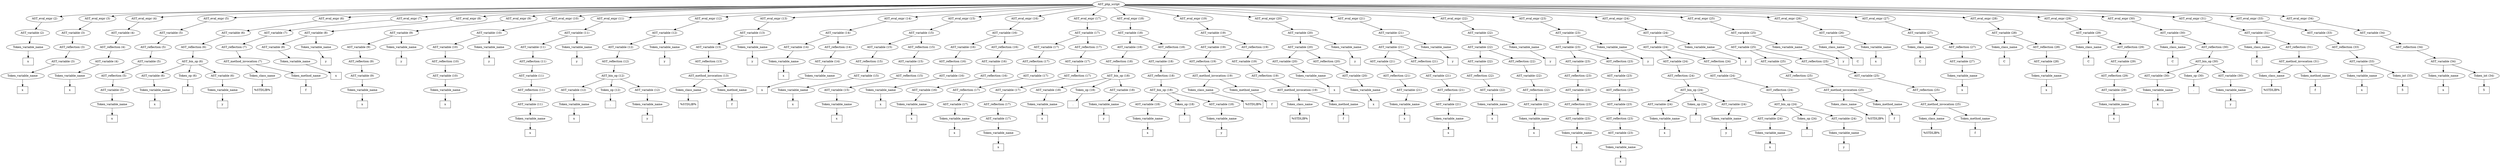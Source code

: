 /*
 * AST in dot format generated by phc -- the PHP compiler
 */

digraph AST {
node_0 [label="AST_php_script"];
node_1 [label="AST_eval_expr (2)"];
node_2 [label="AST_variable (2)"];
node_3 [label="Token_variable_name"];
node_4 [label="x", shape=box]
node_3 -> node_4;
node_2 -> node_3;
node_1 -> node_2;
node_5 [label="AST_eval_expr (3)"];
node_6 [label="AST_variable (3)"];
node_7 [label="AST_reflection (3)"];
node_8 [label="AST_variable (3)"];
node_9 [label="Token_variable_name"];
node_10 [label="x", shape=box]
node_9 -> node_10;
node_8 -> node_9;
node_7 -> node_8;
node_6 -> node_7;
node_5 -> node_6;
node_11 [label="AST_eval_expr (4)"];
node_12 [label="AST_variable (4)"];
node_13 [label="AST_reflection (4)"];
node_14 [label="AST_variable (4)"];
node_15 [label="Token_variable_name"];
node_16 [label="x", shape=box]
node_15 -> node_16;
node_14 -> node_15;
node_13 -> node_14;
node_12 -> node_13;
node_11 -> node_12;
node_17 [label="AST_eval_expr (5)"];
node_18 [label="AST_variable (5)"];
node_19 [label="AST_reflection (5)"];
node_20 [label="AST_variable (5)"];
node_21 [label="AST_reflection (5)"];
node_22 [label="AST_variable (5)"];
node_23 [label="Token_variable_name"];
node_24 [label="x", shape=box]
node_23 -> node_24;
node_22 -> node_23;
node_21 -> node_22;
node_20 -> node_21;
node_19 -> node_20;
node_18 -> node_19;
node_17 -> node_18;
node_25 [label="AST_eval_expr (6)"];
node_26 [label="AST_variable (6)"];
node_27 [label="AST_reflection (6)"];
node_28 [label="AST_bin_op (6)"];
node_29 [label="AST_variable (6)"];
node_30 [label="Token_variable_name"];
node_31 [label="x", shape=box]
node_30 -> node_31;
node_29 -> node_30;
node_32 [label="Token_op (6)"];
node_33 [label=".", shape=box]
node_32 -> node_33;
node_34 [label="AST_variable (6)"];
node_35 [label="Token_variable_name"];
node_36 [label="y", shape=box]
node_35 -> node_36;
node_34 -> node_35;
node_28 -> node_34;
node_28 -> node_32;
node_28 -> node_29;
node_27 -> node_28;
node_26 -> node_27;
node_25 -> node_26;
node_37 [label="AST_eval_expr (7)"];
node_38 [label="AST_variable (7)"];
node_39 [label="AST_reflection (7)"];
node_40 [label="AST_method_invocation (7)"];
node_41 [label="Token_class_name"];
node_42 [label="%STDLIB%", shape=box]
node_41 -> node_42;
node_43 [label="Token_method_name"];
node_44 [label="f", shape=box]
node_43 -> node_44;
node_40 -> node_43;
node_40 -> node_41;
node_39 -> node_40;
node_38 -> node_39;
node_37 -> node_38;
node_45 [label="AST_eval_expr (8)"];
node_46 [label="AST_variable (8)"];
node_47 [label="AST_variable (8)"];
node_48 [label="Token_variable_name"];
node_49 [label="x", shape=box]
node_48 -> node_49;
node_47 -> node_48;
node_50 [label="Token_variable_name"];
node_51 [label="y", shape=box]
node_50 -> node_51;
node_46 -> node_50;
node_46 -> node_47;
node_45 -> node_46;
node_52 [label="AST_eval_expr (9)"];
node_53 [label="AST_variable (9)"];
node_54 [label="AST_variable (9)"];
node_55 [label="AST_reflection (9)"];
node_56 [label="AST_variable (9)"];
node_57 [label="Token_variable_name"];
node_58 [label="x", shape=box]
node_57 -> node_58;
node_56 -> node_57;
node_55 -> node_56;
node_54 -> node_55;
node_59 [label="Token_variable_name"];
node_60 [label="y", shape=box]
node_59 -> node_60;
node_53 -> node_59;
node_53 -> node_54;
node_52 -> node_53;
node_61 [label="AST_eval_expr (10)"];
node_62 [label="AST_variable (10)"];
node_63 [label="AST_variable (10)"];
node_64 [label="AST_reflection (10)"];
node_65 [label="AST_variable (10)"];
node_66 [label="Token_variable_name"];
node_67 [label="x", shape=box]
node_66 -> node_67;
node_65 -> node_66;
node_64 -> node_65;
node_63 -> node_64;
node_68 [label="Token_variable_name"];
node_69 [label="y", shape=box]
node_68 -> node_69;
node_62 -> node_68;
node_62 -> node_63;
node_61 -> node_62;
node_70 [label="AST_eval_expr (11)"];
node_71 [label="AST_variable (11)"];
node_72 [label="AST_variable (11)"];
node_73 [label="AST_reflection (11)"];
node_74 [label="AST_variable (11)"];
node_75 [label="AST_reflection (11)"];
node_76 [label="AST_variable (11)"];
node_77 [label="Token_variable_name"];
node_78 [label="x", shape=box]
node_77 -> node_78;
node_76 -> node_77;
node_75 -> node_76;
node_74 -> node_75;
node_73 -> node_74;
node_72 -> node_73;
node_79 [label="Token_variable_name"];
node_80 [label="y", shape=box]
node_79 -> node_80;
node_71 -> node_79;
node_71 -> node_72;
node_70 -> node_71;
node_81 [label="AST_eval_expr (12)"];
node_82 [label="AST_variable (12)"];
node_83 [label="AST_variable (12)"];
node_84 [label="AST_reflection (12)"];
node_85 [label="AST_bin_op (12)"];
node_86 [label="AST_variable (12)"];
node_87 [label="Token_variable_name"];
node_88 [label="x", shape=box]
node_87 -> node_88;
node_86 -> node_87;
node_89 [label="Token_op (12)"];
node_90 [label=".", shape=box]
node_89 -> node_90;
node_91 [label="AST_variable (12)"];
node_92 [label="Token_variable_name"];
node_93 [label="y", shape=box]
node_92 -> node_93;
node_91 -> node_92;
node_85 -> node_91;
node_85 -> node_89;
node_85 -> node_86;
node_84 -> node_85;
node_83 -> node_84;
node_94 [label="Token_variable_name"];
node_95 [label="y", shape=box]
node_94 -> node_95;
node_82 -> node_94;
node_82 -> node_83;
node_81 -> node_82;
node_96 [label="AST_eval_expr (13)"];
node_97 [label="AST_variable (13)"];
node_98 [label="AST_variable (13)"];
node_99 [label="AST_reflection (13)"];
node_100 [label="AST_method_invocation (13)"];
node_101 [label="Token_class_name"];
node_102 [label="%STDLIB%", shape=box]
node_101 -> node_102;
node_103 [label="Token_method_name"];
node_104 [label="f", shape=box]
node_103 -> node_104;
node_100 -> node_103;
node_100 -> node_101;
node_99 -> node_100;
node_98 -> node_99;
node_105 [label="Token_variable_name"];
node_106 [label="y", shape=box]
node_105 -> node_106;
node_97 -> node_105;
node_97 -> node_98;
node_96 -> node_97;
node_107 [label="AST_eval_expr (14)"];
node_108 [label="AST_variable (14)"];
node_109 [label="AST_variable (14)"];
node_110 [label="Token_variable_name"];
node_111 [label="x", shape=box]
node_110 -> node_111;
node_109 -> node_110;
node_112 [label="AST_reflection (14)"];
node_113 [label="AST_variable (14)"];
node_114 [label="Token_variable_name"];
node_115 [label="x", shape=box]
node_114 -> node_115;
node_113 -> node_114;
node_112 -> node_113;
node_108 -> node_112;
node_108 -> node_109;
node_107 -> node_108;
node_116 [label="AST_eval_expr (15)"];
node_117 [label="AST_variable (15)"];
node_118 [label="AST_variable (15)"];
node_119 [label="AST_reflection (15)"];
node_120 [label="AST_variable (15)"];
node_121 [label="Token_variable_name"];
node_122 [label="x", shape=box]
node_121 -> node_122;
node_120 -> node_121;
node_119 -> node_120;
node_118 -> node_119;
node_123 [label="AST_reflection (15)"];
node_124 [label="AST_variable (15)"];
node_125 [label="AST_reflection (15)"];
node_126 [label="AST_variable (15)"];
node_127 [label="Token_variable_name"];
node_128 [label="x", shape=box]
node_127 -> node_128;
node_126 -> node_127;
node_125 -> node_126;
node_124 -> node_125;
node_123 -> node_124;
node_117 -> node_123;
node_117 -> node_118;
node_116 -> node_117;
node_129 [label="AST_eval_expr (16)"];
node_130 [label="AST_variable (16)"];
node_131 [label="AST_variable (16)"];
node_132 [label="AST_reflection (16)"];
node_133 [label="AST_variable (16)"];
node_134 [label="Token_variable_name"];
node_135 [label="x", shape=box]
node_134 -> node_135;
node_133 -> node_134;
node_132 -> node_133;
node_131 -> node_132;
node_136 [label="AST_reflection (16)"];
node_137 [label="AST_variable (16)"];
node_138 [label="AST_reflection (16)"];
node_139 [label="AST_variable (16)"];
node_140 [label="Token_variable_name"];
node_141 [label="x", shape=box]
node_140 -> node_141;
node_139 -> node_140;
node_138 -> node_139;
node_137 -> node_138;
node_136 -> node_137;
node_130 -> node_136;
node_130 -> node_131;
node_129 -> node_130;
node_142 [label="AST_eval_expr (17)"];
node_143 [label="AST_variable (17)"];
node_144 [label="AST_variable (17)"];
node_145 [label="AST_reflection (17)"];
node_146 [label="AST_variable (17)"];
node_147 [label="AST_reflection (17)"];
node_148 [label="AST_variable (17)"];
node_149 [label="Token_variable_name"];
node_150 [label="x", shape=box]
node_149 -> node_150;
node_148 -> node_149;
node_147 -> node_148;
node_146 -> node_147;
node_145 -> node_146;
node_144 -> node_145;
node_151 [label="AST_reflection (17)"];
node_152 [label="AST_variable (17)"];
node_153 [label="AST_reflection (17)"];
node_154 [label="AST_variable (17)"];
node_155 [label="AST_reflection (17)"];
node_156 [label="AST_variable (17)"];
node_157 [label="Token_variable_name"];
node_158 [label="x", shape=box]
node_157 -> node_158;
node_156 -> node_157;
node_155 -> node_156;
node_154 -> node_155;
node_153 -> node_154;
node_152 -> node_153;
node_151 -> node_152;
node_143 -> node_151;
node_143 -> node_144;
node_142 -> node_143;
node_159 [label="AST_eval_expr (18)"];
node_160 [label="AST_variable (18)"];
node_161 [label="AST_variable (18)"];
node_162 [label="AST_reflection (18)"];
node_163 [label="AST_bin_op (18)"];
node_164 [label="AST_variable (18)"];
node_165 [label="Token_variable_name"];
node_166 [label="x", shape=box]
node_165 -> node_166;
node_164 -> node_165;
node_167 [label="Token_op (18)"];
node_168 [label=".", shape=box]
node_167 -> node_168;
node_169 [label="AST_variable (18)"];
node_170 [label="Token_variable_name"];
node_171 [label="y", shape=box]
node_170 -> node_171;
node_169 -> node_170;
node_163 -> node_169;
node_163 -> node_167;
node_163 -> node_164;
node_162 -> node_163;
node_161 -> node_162;
node_172 [label="AST_reflection (18)"];
node_173 [label="AST_variable (18)"];
node_174 [label="AST_reflection (18)"];
node_175 [label="AST_bin_op (18)"];
node_176 [label="AST_variable (18)"];
node_177 [label="Token_variable_name"];
node_178 [label="x", shape=box]
node_177 -> node_178;
node_176 -> node_177;
node_179 [label="Token_op (18)"];
node_180 [label=".", shape=box]
node_179 -> node_180;
node_181 [label="AST_variable (18)"];
node_182 [label="Token_variable_name"];
node_183 [label="y", shape=box]
node_182 -> node_183;
node_181 -> node_182;
node_175 -> node_181;
node_175 -> node_179;
node_175 -> node_176;
node_174 -> node_175;
node_173 -> node_174;
node_172 -> node_173;
node_160 -> node_172;
node_160 -> node_161;
node_159 -> node_160;
node_184 [label="AST_eval_expr (19)"];
node_185 [label="AST_variable (19)"];
node_186 [label="AST_variable (19)"];
node_187 [label="AST_reflection (19)"];
node_188 [label="AST_method_invocation (19)"];
node_189 [label="Token_class_name"];
node_190 [label="%STDLIB%", shape=box]
node_189 -> node_190;
node_191 [label="Token_method_name"];
node_192 [label="f", shape=box]
node_191 -> node_192;
node_188 -> node_191;
node_188 -> node_189;
node_187 -> node_188;
node_186 -> node_187;
node_193 [label="AST_reflection (19)"];
node_194 [label="AST_variable (19)"];
node_195 [label="AST_reflection (19)"];
node_196 [label="AST_method_invocation (19)"];
node_197 [label="Token_class_name"];
node_198 [label="%STDLIB%", shape=box]
node_197 -> node_198;
node_199 [label="Token_method_name"];
node_200 [label="f", shape=box]
node_199 -> node_200;
node_196 -> node_199;
node_196 -> node_197;
node_195 -> node_196;
node_194 -> node_195;
node_193 -> node_194;
node_185 -> node_193;
node_185 -> node_186;
node_184 -> node_185;
node_201 [label="AST_eval_expr (20)"];
node_202 [label="AST_variable (20)"];
node_203 [label="AST_variable (20)"];
node_204 [label="AST_variable (20)"];
node_205 [label="Token_variable_name"];
node_206 [label="x", shape=box]
node_205 -> node_206;
node_204 -> node_205;
node_207 [label="AST_reflection (20)"];
node_208 [label="AST_variable (20)"];
node_209 [label="Token_variable_name"];
node_210 [label="x", shape=box]
node_209 -> node_210;
node_208 -> node_209;
node_207 -> node_208;
node_203 -> node_207;
node_203 -> node_204;
node_211 [label="Token_variable_name"];
node_212 [label="y", shape=box]
node_211 -> node_212;
node_202 -> node_211;
node_202 -> node_203;
node_201 -> node_202;
node_213 [label="AST_eval_expr (21)"];
node_214 [label="AST_variable (21)"];
node_215 [label="AST_variable (21)"];
node_216 [label="AST_variable (21)"];
node_217 [label="AST_reflection (21)"];
node_218 [label="AST_variable (21)"];
node_219 [label="Token_variable_name"];
node_220 [label="x", shape=box]
node_219 -> node_220;
node_218 -> node_219;
node_217 -> node_218;
node_216 -> node_217;
node_221 [label="AST_reflection (21)"];
node_222 [label="AST_variable (21)"];
node_223 [label="AST_reflection (21)"];
node_224 [label="AST_variable (21)"];
node_225 [label="Token_variable_name"];
node_226 [label="x", shape=box]
node_225 -> node_226;
node_224 -> node_225;
node_223 -> node_224;
node_222 -> node_223;
node_221 -> node_222;
node_215 -> node_221;
node_215 -> node_216;
node_227 [label="Token_variable_name"];
node_228 [label="y", shape=box]
node_227 -> node_228;
node_214 -> node_227;
node_214 -> node_215;
node_213 -> node_214;
node_229 [label="AST_eval_expr (22)"];
node_230 [label="AST_variable (22)"];
node_231 [label="AST_variable (22)"];
node_232 [label="AST_variable (22)"];
node_233 [label="AST_reflection (22)"];
node_234 [label="AST_variable (22)"];
node_235 [label="Token_variable_name"];
node_236 [label="x", shape=box]
node_235 -> node_236;
node_234 -> node_235;
node_233 -> node_234;
node_232 -> node_233;
node_237 [label="AST_reflection (22)"];
node_238 [label="AST_variable (22)"];
node_239 [label="AST_reflection (22)"];
node_240 [label="AST_variable (22)"];
node_241 [label="Token_variable_name"];
node_242 [label="x", shape=box]
node_241 -> node_242;
node_240 -> node_241;
node_239 -> node_240;
node_238 -> node_239;
node_237 -> node_238;
node_231 -> node_237;
node_231 -> node_232;
node_243 [label="Token_variable_name"];
node_244 [label="y", shape=box]
node_243 -> node_244;
node_230 -> node_243;
node_230 -> node_231;
node_229 -> node_230;
node_245 [label="AST_eval_expr (23)"];
node_246 [label="AST_variable (23)"];
node_247 [label="AST_variable (23)"];
node_248 [label="AST_variable (23)"];
node_249 [label="AST_reflection (23)"];
node_250 [label="AST_variable (23)"];
node_251 [label="AST_reflection (23)"];
node_252 [label="AST_variable (23)"];
node_253 [label="Token_variable_name"];
node_254 [label="x", shape=box]
node_253 -> node_254;
node_252 -> node_253;
node_251 -> node_252;
node_250 -> node_251;
node_249 -> node_250;
node_248 -> node_249;
node_255 [label="AST_reflection (23)"];
node_256 [label="AST_variable (23)"];
node_257 [label="AST_reflection (23)"];
node_258 [label="AST_variable (23)"];
node_259 [label="AST_reflection (23)"];
node_260 [label="AST_variable (23)"];
node_261 [label="Token_variable_name"];
node_262 [label="x", shape=box]
node_261 -> node_262;
node_260 -> node_261;
node_259 -> node_260;
node_258 -> node_259;
node_257 -> node_258;
node_256 -> node_257;
node_255 -> node_256;
node_247 -> node_255;
node_247 -> node_248;
node_263 [label="Token_variable_name"];
node_264 [label="y", shape=box]
node_263 -> node_264;
node_246 -> node_263;
node_246 -> node_247;
node_245 -> node_246;
node_265 [label="AST_eval_expr (24)"];
node_266 [label="AST_variable (24)"];
node_267 [label="AST_variable (24)"];
node_268 [label="AST_variable (24)"];
node_269 [label="AST_reflection (24)"];
node_270 [label="AST_bin_op (24)"];
node_271 [label="AST_variable (24)"];
node_272 [label="Token_variable_name"];
node_273 [label="x", shape=box]
node_272 -> node_273;
node_271 -> node_272;
node_274 [label="Token_op (24)"];
node_275 [label=".", shape=box]
node_274 -> node_275;
node_276 [label="AST_variable (24)"];
node_277 [label="Token_variable_name"];
node_278 [label="y", shape=box]
node_277 -> node_278;
node_276 -> node_277;
node_270 -> node_276;
node_270 -> node_274;
node_270 -> node_271;
node_269 -> node_270;
node_268 -> node_269;
node_279 [label="AST_reflection (24)"];
node_280 [label="AST_variable (24)"];
node_281 [label="AST_reflection (24)"];
node_282 [label="AST_bin_op (24)"];
node_283 [label="AST_variable (24)"];
node_284 [label="Token_variable_name"];
node_285 [label="x", shape=box]
node_284 -> node_285;
node_283 -> node_284;
node_286 [label="Token_op (24)"];
node_287 [label=".", shape=box]
node_286 -> node_287;
node_288 [label="AST_variable (24)"];
node_289 [label="Token_variable_name"];
node_290 [label="y", shape=box]
node_289 -> node_290;
node_288 -> node_289;
node_282 -> node_288;
node_282 -> node_286;
node_282 -> node_283;
node_281 -> node_282;
node_280 -> node_281;
node_279 -> node_280;
node_267 -> node_279;
node_267 -> node_268;
node_291 [label="Token_variable_name"];
node_292 [label="y", shape=box]
node_291 -> node_292;
node_266 -> node_291;
node_266 -> node_267;
node_265 -> node_266;
node_293 [label="AST_eval_expr (25)"];
node_294 [label="AST_variable (25)"];
node_295 [label="AST_variable (25)"];
node_296 [label="AST_variable (25)"];
node_297 [label="AST_reflection (25)"];
node_298 [label="AST_method_invocation (25)"];
node_299 [label="Token_class_name"];
node_300 [label="%STDLIB%", shape=box]
node_299 -> node_300;
node_301 [label="Token_method_name"];
node_302 [label="f", shape=box]
node_301 -> node_302;
node_298 -> node_301;
node_298 -> node_299;
node_297 -> node_298;
node_296 -> node_297;
node_303 [label="AST_reflection (25)"];
node_304 [label="AST_variable (25)"];
node_305 [label="AST_reflection (25)"];
node_306 [label="AST_method_invocation (25)"];
node_307 [label="Token_class_name"];
node_308 [label="%STDLIB%", shape=box]
node_307 -> node_308;
node_309 [label="Token_method_name"];
node_310 [label="f", shape=box]
node_309 -> node_310;
node_306 -> node_309;
node_306 -> node_307;
node_305 -> node_306;
node_304 -> node_305;
node_303 -> node_304;
node_295 -> node_303;
node_295 -> node_296;
node_311 [label="Token_variable_name"];
node_312 [label="y", shape=box]
node_311 -> node_312;
node_294 -> node_311;
node_294 -> node_295;
node_293 -> node_294;
node_313 [label="AST_eval_expr (26)"];
node_314 [label="AST_variable (26)"];
node_315 [label="Token_class_name"];
node_316 [label="C", shape=box]
node_315 -> node_316;
node_317 [label="Token_variable_name"];
node_318 [label="x", shape=box]
node_317 -> node_318;
node_314 -> node_317;
node_314 -> node_315;
node_313 -> node_314;
node_319 [label="AST_eval_expr (27)"];
node_320 [label="AST_variable (27)"];
node_321 [label="Token_class_name"];
node_322 [label="C", shape=box]
node_321 -> node_322;
node_323 [label="AST_reflection (27)"];
node_324 [label="AST_variable (27)"];
node_325 [label="Token_variable_name"];
node_326 [label="x", shape=box]
node_325 -> node_326;
node_324 -> node_325;
node_323 -> node_324;
node_320 -> node_323;
node_320 -> node_321;
node_319 -> node_320;
node_327 [label="AST_eval_expr (28)"];
node_328 [label="AST_variable (28)"];
node_329 [label="Token_class_name"];
node_330 [label="C", shape=box]
node_329 -> node_330;
node_331 [label="AST_reflection (28)"];
node_332 [label="AST_variable (28)"];
node_333 [label="Token_variable_name"];
node_334 [label="x", shape=box]
node_333 -> node_334;
node_332 -> node_333;
node_331 -> node_332;
node_328 -> node_331;
node_328 -> node_329;
node_327 -> node_328;
node_335 [label="AST_eval_expr (29)"];
node_336 [label="AST_variable (29)"];
node_337 [label="Token_class_name"];
node_338 [label="C", shape=box]
node_337 -> node_338;
node_339 [label="AST_reflection (29)"];
node_340 [label="AST_variable (29)"];
node_341 [label="AST_reflection (29)"];
node_342 [label="AST_variable (29)"];
node_343 [label="Token_variable_name"];
node_344 [label="x", shape=box]
node_343 -> node_344;
node_342 -> node_343;
node_341 -> node_342;
node_340 -> node_341;
node_339 -> node_340;
node_336 -> node_339;
node_336 -> node_337;
node_335 -> node_336;
node_345 [label="AST_eval_expr (30)"];
node_346 [label="AST_variable (30)"];
node_347 [label="Token_class_name"];
node_348 [label="C", shape=box]
node_347 -> node_348;
node_349 [label="AST_reflection (30)"];
node_350 [label="AST_bin_op (30)"];
node_351 [label="AST_variable (30)"];
node_352 [label="Token_variable_name"];
node_353 [label="x", shape=box]
node_352 -> node_353;
node_351 -> node_352;
node_354 [label="Token_op (30)"];
node_355 [label=".", shape=box]
node_354 -> node_355;
node_356 [label="AST_variable (30)"];
node_357 [label="Token_variable_name"];
node_358 [label="y", shape=box]
node_357 -> node_358;
node_356 -> node_357;
node_350 -> node_356;
node_350 -> node_354;
node_350 -> node_351;
node_349 -> node_350;
node_346 -> node_349;
node_346 -> node_347;
node_345 -> node_346;
node_359 [label="AST_eval_expr (31)"];
node_360 [label="AST_variable (31)"];
node_361 [label="Token_class_name"];
node_362 [label="C", shape=box]
node_361 -> node_362;
node_363 [label="AST_reflection (31)"];
node_364 [label="AST_method_invocation (31)"];
node_365 [label="Token_class_name"];
node_366 [label="%STDLIB%", shape=box]
node_365 -> node_366;
node_367 [label="Token_method_name"];
node_368 [label="f", shape=box]
node_367 -> node_368;
node_364 -> node_367;
node_364 -> node_365;
node_363 -> node_364;
node_360 -> node_363;
node_360 -> node_361;
node_359 -> node_360;
node_369 [label="AST_eval_expr (33)"];
node_370 [label="AST_variable (33)"];
node_371 [label="AST_reflection (33)"];
node_372 [label="AST_variable (33)"];
node_373 [label="Token_variable_name"];
node_374 [label="x", shape=box]
node_373 -> node_374;
node_375 [label="Token_int (33)"];
node_376 [label="5", shape=box]
node_375 -> node_376;
node_372 -> node_375;
node_372 -> node_373;
node_371 -> node_372;
node_370 -> node_371;
node_369 -> node_370;
node_377 [label="AST_eval_expr (34)"];
node_378 [label="AST_variable (34)"];
node_379 [label="AST_reflection (34)"];
node_380 [label="AST_variable (34)"];
node_381 [label="Token_variable_name"];
node_382 [label="x", shape=box]
node_381 -> node_382;
node_383 [label="Token_int (34)"];
node_384 [label="5", shape=box]
node_383 -> node_384;
node_380 -> node_383;
node_380 -> node_381;
node_379 -> node_380;
node_378 -> node_379;
node_377 -> node_378;
node_0 -> node_377;
node_0 -> node_369;
node_0 -> node_359;
node_0 -> node_345;
node_0 -> node_335;
node_0 -> node_327;
node_0 -> node_319;
node_0 -> node_313;
node_0 -> node_293;
node_0 -> node_265;
node_0 -> node_245;
node_0 -> node_229;
node_0 -> node_213;
node_0 -> node_201;
node_0 -> node_184;
node_0 -> node_159;
node_0 -> node_142;
node_0 -> node_129;
node_0 -> node_116;
node_0 -> node_107;
node_0 -> node_96;
node_0 -> node_81;
node_0 -> node_70;
node_0 -> node_61;
node_0 -> node_52;
node_0 -> node_45;
node_0 -> node_37;
node_0 -> node_25;
node_0 -> node_17;
node_0 -> node_11;
node_0 -> node_5;
node_0 -> node_1;
}
